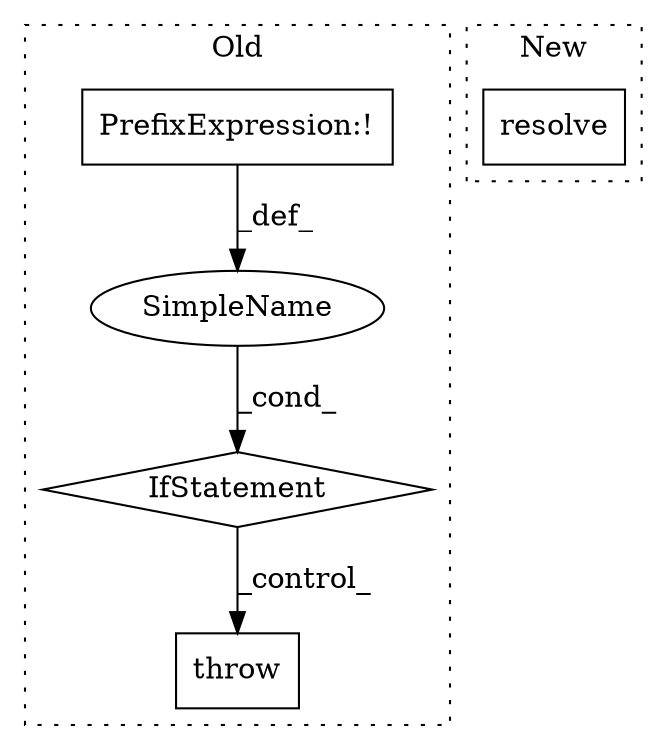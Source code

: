 digraph G {
subgraph cluster0 {
1 [label="throw" a="53" s="5491" l="6" shape="box"];
3 [label="IfStatement" a="25" s="5462,5481" l="4,2" shape="diamond"];
4 [label="PrefixExpression:!" a="38" s="5466" l="1" shape="box"];
5 [label="SimpleName" a="42" s="" l="" shape="ellipse"];
label = "Old";
style="dotted";
}
subgraph cluster1 {
2 [label="resolve" a="32" s="5597" l="9" shape="box"];
label = "New";
style="dotted";
}
3 -> 1 [label="_control_"];
4 -> 5 [label="_def_"];
5 -> 3 [label="_cond_"];
}